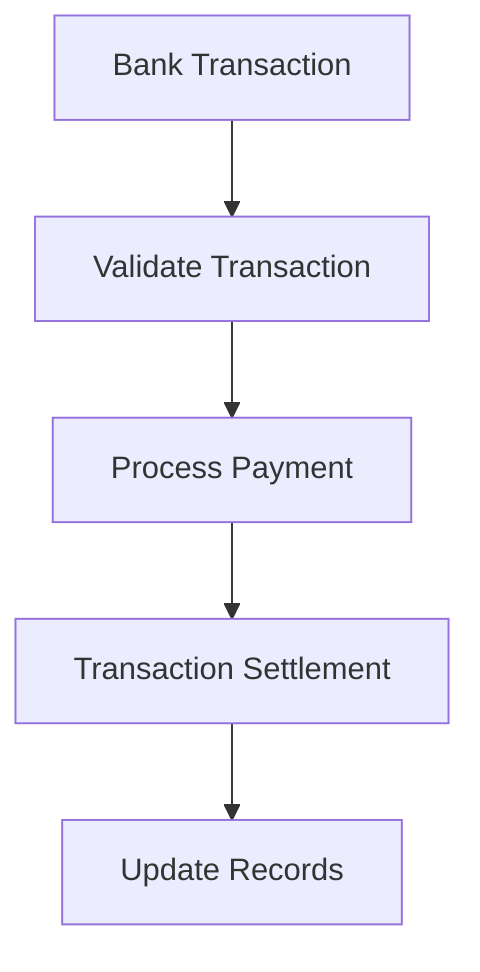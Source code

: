 flowchart TD
    Transaction[Bank Transaction] --> Validate[Validate Transaction]
    Validate --> Process[Process Payment]
    Process --> Settlement[Transaction Settlement]
    Settlement --> Record[Update Records]